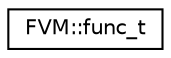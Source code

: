 digraph "Graphical Class Hierarchy"
{
  edge [fontname="Helvetica",fontsize="10",labelfontname="Helvetica",labelfontsize="10"];
  node [fontname="Helvetica",fontsize="10",shape=record];
  rankdir="LR";
  Node1 [label="FVM::func_t",height=0.2,width=0.4,color="black", fillcolor="white", style="filled",URL="$d9/d11/structFVM_1_1func__t.html"];
}
